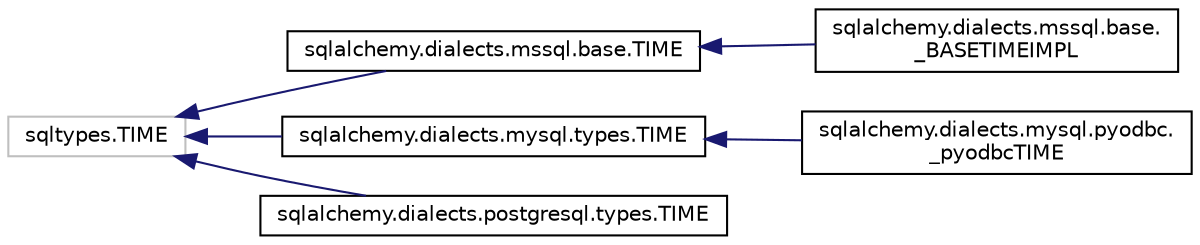 digraph "Graphical Class Hierarchy"
{
 // LATEX_PDF_SIZE
  edge [fontname="Helvetica",fontsize="10",labelfontname="Helvetica",labelfontsize="10"];
  node [fontname="Helvetica",fontsize="10",shape=record];
  rankdir="LR";
  Node14064 [label="sqltypes.TIME",height=0.2,width=0.4,color="grey75", fillcolor="white", style="filled",tooltip=" "];
  Node14064 -> Node0 [dir="back",color="midnightblue",fontsize="10",style="solid",fontname="Helvetica"];
  Node0 [label="sqlalchemy.dialects.mssql.base.TIME",height=0.2,width=0.4,color="black", fillcolor="white", style="filled",URL="$classsqlalchemy_1_1dialects_1_1mssql_1_1base_1_1TIME.html",tooltip=" "];
  Node0 -> Node1 [dir="back",color="midnightblue",fontsize="10",style="solid",fontname="Helvetica"];
  Node1 [label="sqlalchemy.dialects.mssql.base.\l_BASETIMEIMPL",height=0.2,width=0.4,color="black", fillcolor="white", style="filled",URL="$classsqlalchemy_1_1dialects_1_1mssql_1_1base_1_1__BASETIMEIMPL.html",tooltip=" "];
  Node14064 -> Node14067 [dir="back",color="midnightblue",fontsize="10",style="solid",fontname="Helvetica"];
  Node14067 [label="sqlalchemy.dialects.mysql.types.TIME",height=0.2,width=0.4,color="black", fillcolor="white", style="filled",URL="$classsqlalchemy_1_1dialects_1_1mysql_1_1types_1_1TIME.html",tooltip=" "];
  Node14067 -> Node14068 [dir="back",color="midnightblue",fontsize="10",style="solid",fontname="Helvetica"];
  Node14068 [label="sqlalchemy.dialects.mysql.pyodbc.\l_pyodbcTIME",height=0.2,width=0.4,color="black", fillcolor="white", style="filled",URL="$classsqlalchemy_1_1dialects_1_1mysql_1_1pyodbc_1_1__pyodbcTIME.html",tooltip=" "];
  Node14064 -> Node14069 [dir="back",color="midnightblue",fontsize="10",style="solid",fontname="Helvetica"];
  Node14069 [label="sqlalchemy.dialects.postgresql.types.TIME",height=0.2,width=0.4,color="black", fillcolor="white", style="filled",URL="$classsqlalchemy_1_1dialects_1_1postgresql_1_1types_1_1TIME.html",tooltip=" "];
}
